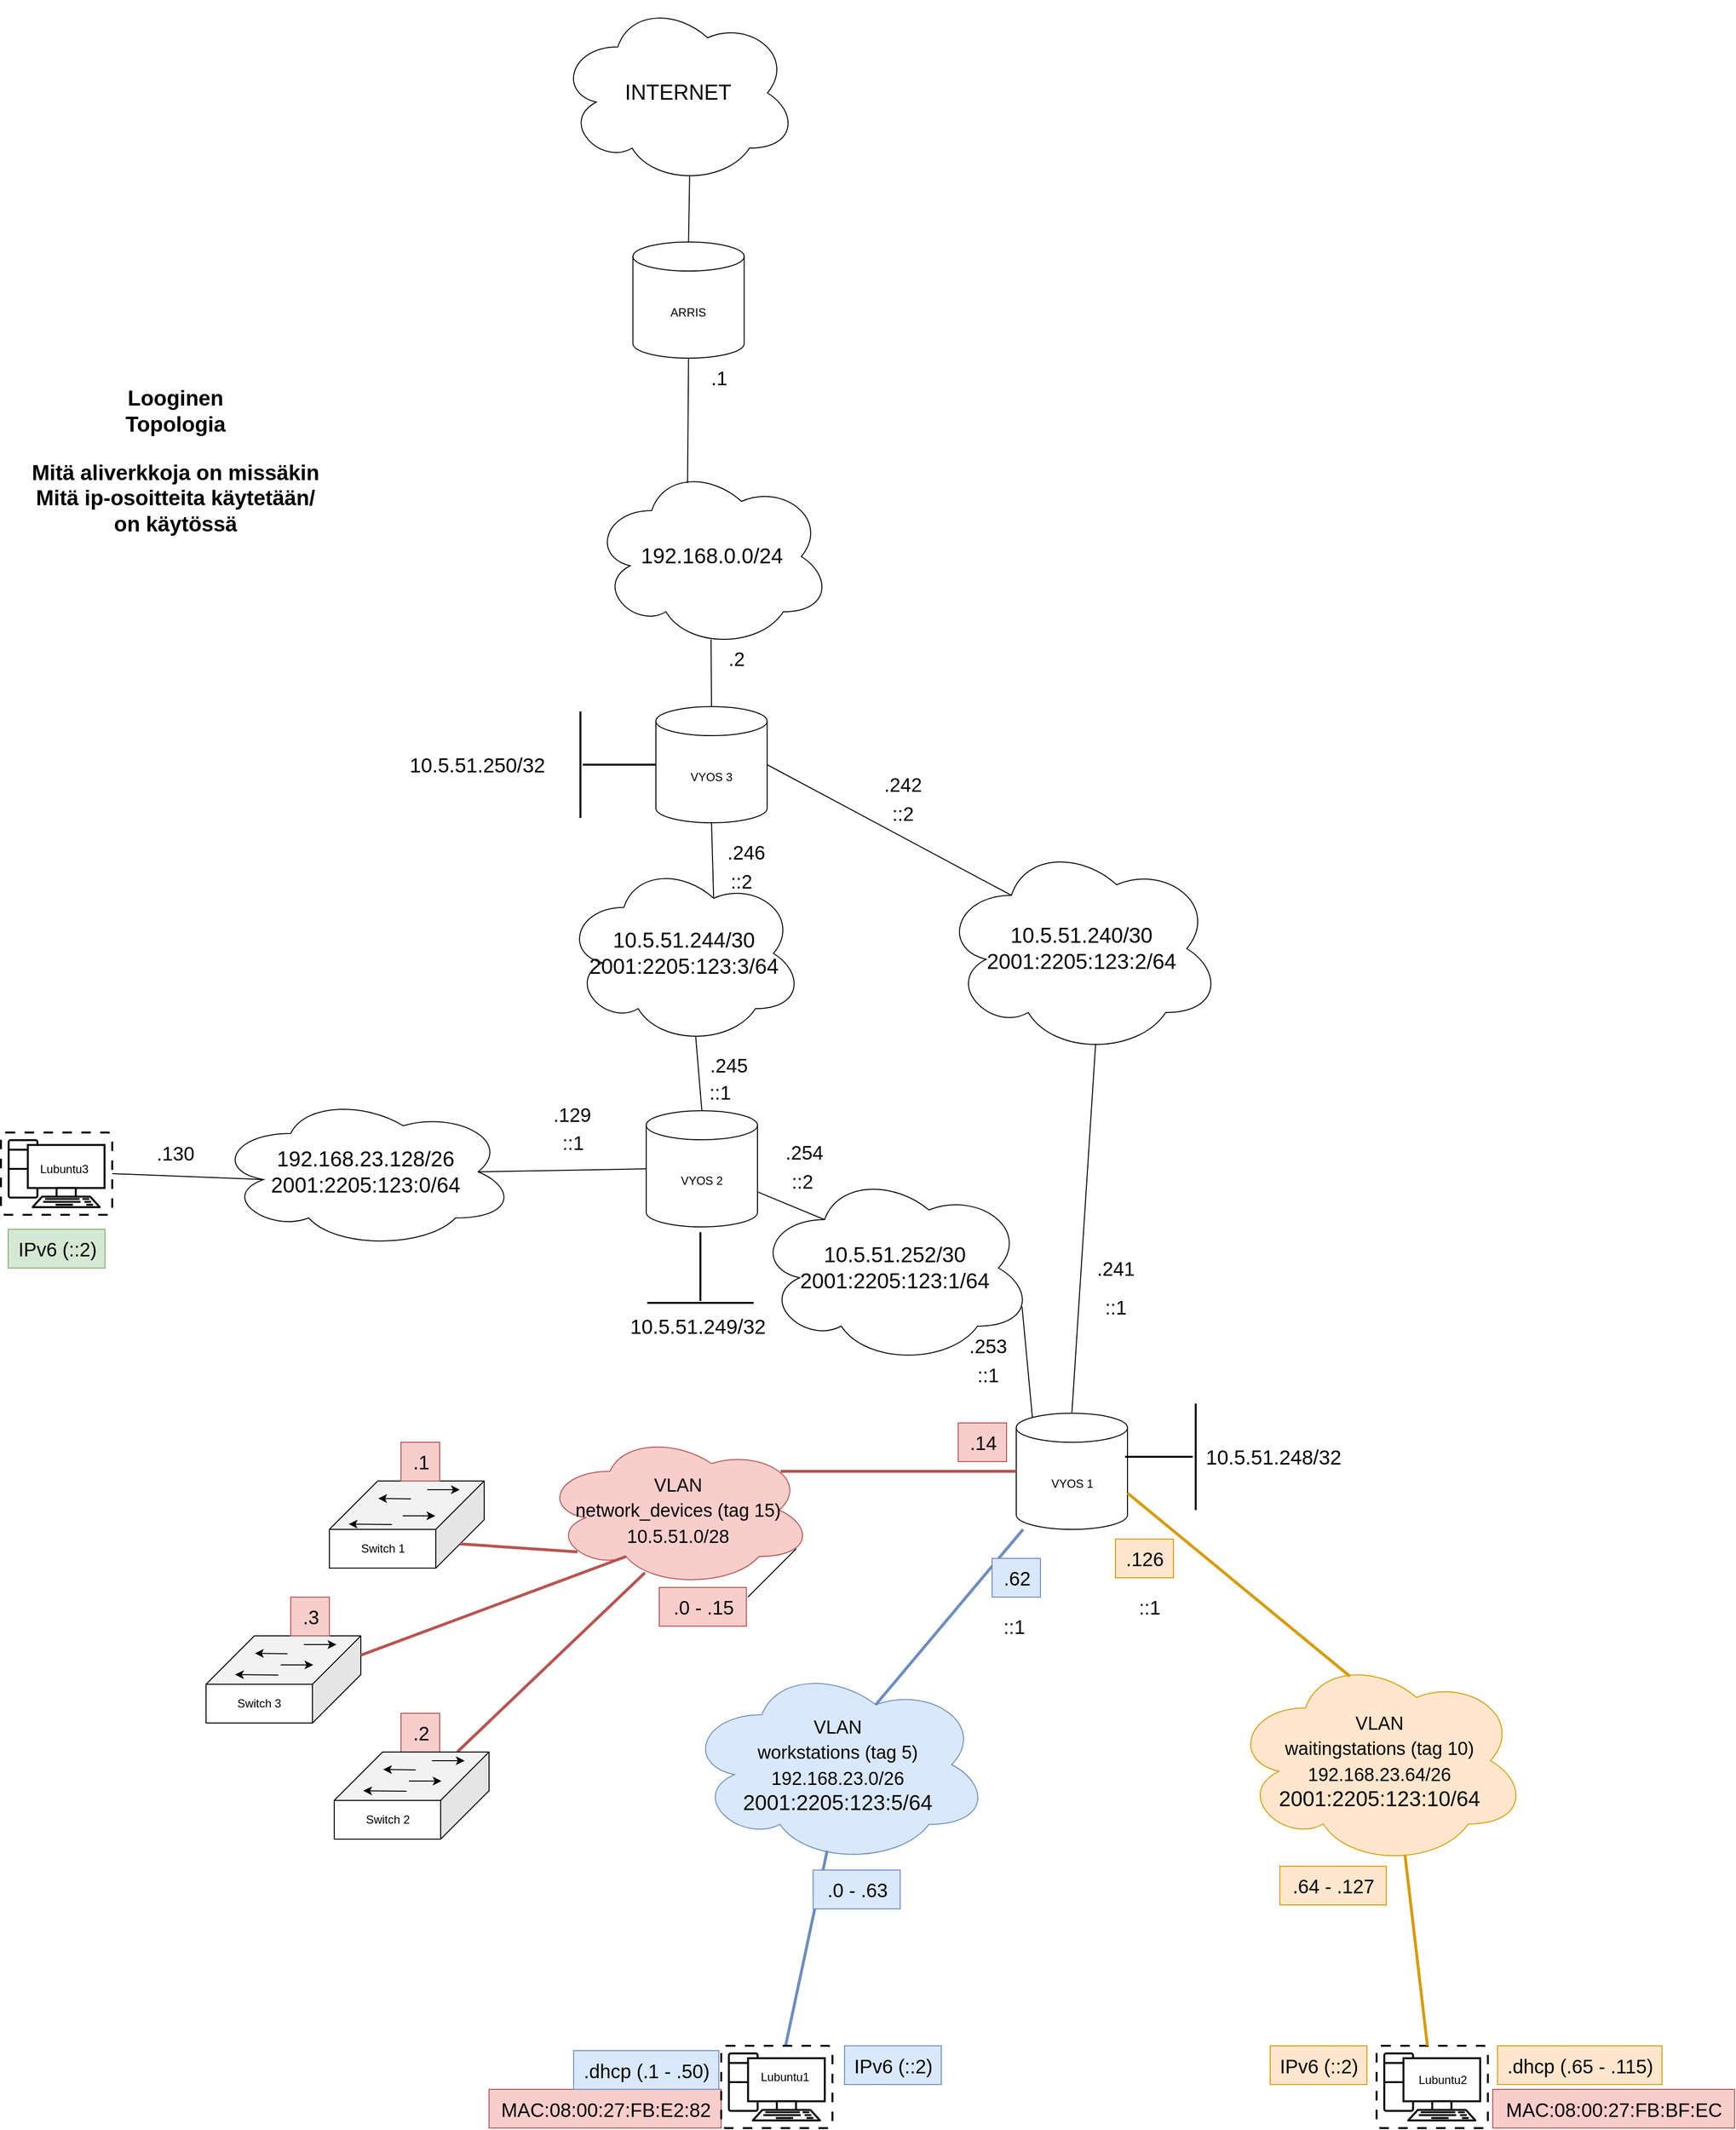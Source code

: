 <mxfile version="20.7.4" type="device"><diagram id="zlE7EfHC3uJZHTirEJk4" name="Sivu-1"><mxGraphModel dx="2514" dy="2153" grid="1" gridSize="10" guides="1" tooltips="1" connect="1" arrows="1" fold="1" page="1" pageScale="1" pageWidth="827" pageHeight="1169" math="0" shadow="0"><root><mxCell id="0"/><mxCell id="1" parent="0"/><mxCell id="ue8Yyde07br9u-I7nfRF-29" value="" style="group;labelBackgroundColor=none;fillColor=none;gradientColor=none;" parent="1" vertex="1" connectable="0"><mxGeometry x="117.5" y="360" width="160" height="90" as="geometry"/></mxCell><mxCell id="ue8Yyde07br9u-I7nfRF-23" value="Switch 1" style="shape=cube;whiteSpace=wrap;html=1;boundedLbl=1;backgroundOutline=1;darkOpacity=0.05;darkOpacity2=0.1;fillStyle=auto;size=50;flipV=0;flipH=1;container=0;labelBackgroundColor=none;" parent="ue8Yyde07br9u-I7nfRF-29" vertex="1"><mxGeometry width="160" height="90" as="geometry"/></mxCell><mxCell id="ue8Yyde07br9u-I7nfRF-24" value="" style="endArrow=classic;html=1;labelBackgroundColor=none;fontColor=default;" parent="ue8Yyde07br9u-I7nfRF-29" edge="1"><mxGeometry width="50" height="50" relative="1" as="geometry"><mxPoint x="64.74" y="44.95" as="sourcePoint"/><mxPoint x="20.003" y="44.5" as="targetPoint"/></mxGeometry></mxCell><mxCell id="ue8Yyde07br9u-I7nfRF-25" value="" style="endArrow=classic;html=1;labelBackgroundColor=none;fontColor=default;" parent="ue8Yyde07br9u-I7nfRF-29" edge="1"><mxGeometry width="50" height="50" relative="1" as="geometry"><mxPoint x="75.789" y="36" as="sourcePoint"/><mxPoint x="109.474" y="36" as="targetPoint"/></mxGeometry></mxCell><mxCell id="ue8Yyde07br9u-I7nfRF-26" value="" style="endArrow=classic;html=1;labelBackgroundColor=none;fontColor=default;" parent="ue8Yyde07br9u-I7nfRF-29" edge="1"><mxGeometry width="50" height="50" relative="1" as="geometry"><mxPoint x="84.211" y="18.45" as="sourcePoint"/><mxPoint x="50.526" y="18" as="targetPoint"/></mxGeometry></mxCell><mxCell id="ue8Yyde07br9u-I7nfRF-27" value="" style="endArrow=classic;html=1;labelBackgroundColor=none;fontColor=default;" parent="ue8Yyde07br9u-I7nfRF-29" edge="1"><mxGeometry width="50" height="50" relative="1" as="geometry"><mxPoint x="101.053" y="9" as="sourcePoint"/><mxPoint x="134.737" y="9" as="targetPoint"/></mxGeometry></mxCell><mxCell id="J6bviwjaCZvH1x0gyfkd-2" value="VYOS 1" style="shape=cylinder3;whiteSpace=wrap;html=1;boundedLbl=1;backgroundOutline=1;size=15;direction=east;flipH=0;flipV=0;" parent="1" vertex="1"><mxGeometry x="827.5" y="290" width="115" height="120" as="geometry"/></mxCell><mxCell id="o-o1M-Cm7YJ3R4nIrSQW-1" value="&lt;font style=&quot;font-size: 22px;&quot;&gt;Looginen&lt;br&gt;Topologia&lt;br&gt;&lt;/font&gt;" style="text;html=1;align=center;verticalAlign=middle;resizable=0;points=[];autosize=1;strokeColor=none;fillColor=none;fontStyle=1" parent="1" vertex="1"><mxGeometry x="-107.5" y="-780" width="130" height="70" as="geometry"/></mxCell><mxCell id="o-o1M-Cm7YJ3R4nIrSQW-2" value="Mitä aliverkkoja on missäkin&lt;br&gt;Mitä ip-osoitteita käytetään/&lt;br&gt;on käytössä" style="text;html=1;align=center;verticalAlign=middle;resizable=0;points=[];autosize=1;strokeColor=none;fillColor=none;fontSize=22;fontStyle=1" parent="1" vertex="1"><mxGeometry x="-202.5" y="-700" width="320" height="90" as="geometry"/></mxCell><mxCell id="o-o1M-Cm7YJ3R4nIrSQW-3" value="&lt;font style=&quot;font-size: 19px;&quot;&gt;VLAN&lt;br&gt;workstations (tag 5)&lt;br&gt;192.168.23.0/26&lt;br&gt;&lt;span style=&quot;font-size: 22px;&quot;&gt;2001:2205:123:5/64&lt;/span&gt;&lt;br&gt;&lt;/font&gt;" style="ellipse;shape=cloud;whiteSpace=wrap;html=1;fontSize=22;fillColor=#dae8fc;strokeColor=#6c8ebf;" parent="1" vertex="1"><mxGeometry x="486" y="550" width="314" height="206" as="geometry"/></mxCell><mxCell id="o-o1M-Cm7YJ3R4nIrSQW-4" value="MAC:08:00:27:FB:E2:82" style="text;html=1;align=center;verticalAlign=middle;resizable=0;points=[];autosize=1;strokeColor=#b85450;fillColor=#f8cecc;fontSize=20;" parent="1" vertex="1"><mxGeometry x="282.5" y="988.5" width="240" height="40" as="geometry"/></mxCell><mxCell id="o-o1M-Cm7YJ3R4nIrSQW-5" value=".dhcp (.1 - .50)" style="text;html=1;align=center;verticalAlign=middle;resizable=0;points=[];autosize=1;strokeColor=#6c8ebf;fillColor=#dae8fc;fontSize=20;" parent="1" vertex="1"><mxGeometry x="370" y="948.5" width="150" height="40" as="geometry"/></mxCell><mxCell id="o-o1M-Cm7YJ3R4nIrSQW-7" value="MAC:08:00:27:FB:BF:EC" style="text;html=1;align=center;verticalAlign=middle;resizable=0;points=[];autosize=1;strokeColor=#b85450;fillColor=#f8cecc;fontSize=20;" parent="1" vertex="1"><mxGeometry x="1320" y="988.5" width="250" height="40" as="geometry"/></mxCell><mxCell id="o-o1M-Cm7YJ3R4nIrSQW-9" value=".1" style="text;html=1;align=center;verticalAlign=middle;resizable=0;points=[];autosize=1;strokeColor=#b85450;fillColor=#f8cecc;fontSize=20;" parent="1" vertex="1"><mxGeometry x="191.5" y="320" width="40" height="40" as="geometry"/></mxCell><mxCell id="o-o1M-Cm7YJ3R4nIrSQW-10" value=".2" style="text;html=1;align=center;verticalAlign=middle;resizable=0;points=[];autosize=1;strokeColor=#b85450;fillColor=#f8cecc;fontSize=20;" parent="1" vertex="1"><mxGeometry x="191.5" y="600" width="40" height="40" as="geometry"/></mxCell><mxCell id="o-o1M-Cm7YJ3R4nIrSQW-11" value="" style="endArrow=none;html=1;labelBackgroundColor=none;fontColor=default;fillColor=#dae8fc;strokeColor=#6c8ebf;strokeWidth=3;entryX=0.465;entryY=0.932;entryDx=0;entryDy=0;entryPerimeter=0;" parent="1" source="ue8Yyde07br9u-I7nfRF-30" target="o-o1M-Cm7YJ3R4nIrSQW-3" edge="1"><mxGeometry x="1" y="309" width="50" height="50" relative="1" as="geometry"><mxPoint x="186.943" y="767.25" as="sourcePoint"/><mxPoint x="185.05" y="634.75" as="targetPoint"/><mxPoint y="-11" as="offset"/></mxGeometry></mxCell><mxCell id="o-o1M-Cm7YJ3R4nIrSQW-12" value="" style="group" parent="1" vertex="1" connectable="0"><mxGeometry x="1200" y="943.5" width="115" height="85" as="geometry"/></mxCell><mxCell id="ue8Yyde07br9u-I7nfRF-43" value="" style="verticalAlign=top;verticalLabelPosition=bottom;labelPosition=center;align=center;html=1;outlineConnect=0;gradientDirection=north;strokeWidth=2;shape=mxgraph.networks.virtual_pc;fillStyle=auto;labelBackgroundColor=none;" parent="o-o1M-Cm7YJ3R4nIrSQW-12" vertex="1"><mxGeometry width="115" height="85" as="geometry"/></mxCell><mxCell id="ue8Yyde07br9u-I7nfRF-49" value="Lubuntu2" style="text;html=1;align=center;verticalAlign=middle;resizable=0;points=[];autosize=1;strokeColor=none;fillColor=none;" parent="o-o1M-Cm7YJ3R4nIrSQW-12" vertex="1"><mxGeometry x="32.5" y="20" width="70" height="30" as="geometry"/></mxCell><mxCell id="o-o1M-Cm7YJ3R4nIrSQW-13" value="" style="group" parent="1" vertex="1" connectable="0"><mxGeometry x="522.5" y="943.5" width="115" height="85" as="geometry"/></mxCell><mxCell id="ue8Yyde07br9u-I7nfRF-30" value="" style="verticalAlign=top;verticalLabelPosition=bottom;labelPosition=center;align=center;html=1;outlineConnect=0;gradientDirection=north;strokeWidth=2;shape=mxgraph.networks.virtual_pc;fillStyle=auto;labelBackgroundColor=none;" parent="o-o1M-Cm7YJ3R4nIrSQW-13" vertex="1"><mxGeometry width="115" height="85" as="geometry"/></mxCell><mxCell id="ue8Yyde07br9u-I7nfRF-48" value="Lubuntu1" style="text;html=1;align=center;verticalAlign=middle;resizable=0;points=[];autosize=1;strokeColor=none;fillColor=none;" parent="o-o1M-Cm7YJ3R4nIrSQW-13" vertex="1"><mxGeometry x="30" y="17.5" width="70" height="30" as="geometry"/></mxCell><mxCell id="o-o1M-Cm7YJ3R4nIrSQW-14" value="" style="endArrow=none;html=1;labelBackgroundColor=none;fontColor=default;fillColor=#ffe6cc;strokeColor=#d79b00;strokeWidth=3;entryX=0.586;entryY=0.946;entryDx=0;entryDy=0;entryPerimeter=0;" parent="1" source="ue8Yyde07br9u-I7nfRF-43" target="o-o1M-Cm7YJ3R4nIrSQW-18" edge="1"><mxGeometry x="1" y="309" width="50" height="50" relative="1" as="geometry"><mxPoint x="676.5" y="956.434" as="sourcePoint"/><mxPoint x="812.673" y="863.919" as="targetPoint"/><mxPoint y="-11" as="offset"/></mxGeometry></mxCell><mxCell id="o-o1M-Cm7YJ3R4nIrSQW-15" value="" style="endArrow=none;html=1;labelBackgroundColor=none;fontColor=default;fillColor=#f8cecc;strokeColor=#b85450;strokeWidth=3;exitX=0;exitY=0;exitDx=25;exitDy=65;exitPerimeter=0;entryX=0.13;entryY=0.77;entryDx=0;entryDy=0;entryPerimeter=0;" parent="1" source="ue8Yyde07br9u-I7nfRF-23" target="o-o1M-Cm7YJ3R4nIrSQW-17" edge="1"><mxGeometry x="1" y="309" width="50" height="50" relative="1" as="geometry"><mxPoint x="626.5" y="936.754" as="sourcePoint"/><mxPoint x="787.783" y="837.892" as="targetPoint"/><mxPoint y="-11" as="offset"/></mxGeometry></mxCell><mxCell id="o-o1M-Cm7YJ3R4nIrSQW-16" value="" style="endArrow=none;html=1;labelBackgroundColor=none;fontColor=default;fillColor=#f8cecc;strokeColor=#b85450;strokeWidth=3;exitX=0.379;exitY=0.905;exitDx=0;exitDy=0;exitPerimeter=0;" parent="1" source="o-o1M-Cm7YJ3R4nIrSQW-17" target="ue8Yyde07br9u-I7nfRF-33" edge="1"><mxGeometry x="1" y="309" width="50" height="50" relative="1" as="geometry"><mxPoint x="957.72" y="768.864" as="sourcePoint"/><mxPoint x="1119.003" y="670.002" as="targetPoint"/><mxPoint y="-11" as="offset"/></mxGeometry></mxCell><mxCell id="o-o1M-Cm7YJ3R4nIrSQW-17" value="&lt;font style=&quot;&quot;&gt;&lt;span style=&quot;font-size: 19px;&quot;&gt;VLAN&lt;/span&gt;&lt;br&gt;&lt;span style=&quot;font-size: 19px;&quot;&gt;network_devices (tag 15)&lt;/span&gt;&lt;br&gt;&lt;/font&gt;&lt;font style=&quot;font-size: 19px;&quot;&gt;10.5.51.0/28&lt;br&gt;&lt;/font&gt;" style="ellipse;shape=cloud;whiteSpace=wrap;html=1;fontSize=22;fillColor=#f8cecc;strokeColor=#b85450;" parent="1" vertex="1"><mxGeometry x="337.5" y="310" width="280" height="160" as="geometry"/></mxCell><mxCell id="o-o1M-Cm7YJ3R4nIrSQW-18" value="&lt;font style=&quot;font-size: 19px;&quot;&gt;VLAN&lt;br&gt;waitingstations (tag 10)&lt;br&gt;192.168.23.64/26&lt;br&gt;&lt;span style=&quot;font-size: 22px;&quot;&gt;2001:2205:123:10/64&lt;/span&gt;&lt;br&gt;&lt;/font&gt;" style="ellipse;shape=cloud;whiteSpace=wrap;html=1;fontSize=22;fillColor=#ffe6cc;strokeColor=#d79b00;" parent="1" vertex="1"><mxGeometry x="1050" y="540" width="306" height="218" as="geometry"/></mxCell><mxCell id="o-o1M-Cm7YJ3R4nIrSQW-19" value="" style="endArrow=none;html=1;labelBackgroundColor=none;fontColor=default;fillColor=#f8cecc;strokeColor=#b85450;strokeWidth=3;entryX=0.88;entryY=0.25;entryDx=0;entryDy=0;entryPerimeter=0;" parent="1" source="J6bviwjaCZvH1x0gyfkd-2" target="o-o1M-Cm7YJ3R4nIrSQW-17" edge="1"><mxGeometry x="1" y="309" width="50" height="50" relative="1" as="geometry"><mxPoint x="803.62" y="376.2" as="sourcePoint"/><mxPoint x="597.5" y="469.996" as="targetPoint"/><mxPoint y="-11" as="offset"/></mxGeometry></mxCell><mxCell id="o-o1M-Cm7YJ3R4nIrSQW-20" value="" style="endArrow=none;html=1;labelBackgroundColor=none;fontColor=default;fillColor=#dae8fc;strokeColor=#6c8ebf;strokeWidth=3;exitX=0.625;exitY=0.2;exitDx=0;exitDy=0;exitPerimeter=0;" parent="1" source="o-o1M-Cm7YJ3R4nIrSQW-3" target="J6bviwjaCZvH1x0gyfkd-2" edge="1"><mxGeometry x="1" y="309" width="50" height="50" relative="1" as="geometry"><mxPoint x="669.421" y="660.78" as="sourcePoint"/><mxPoint x="667.5" y="509.216" as="targetPoint"/><mxPoint y="-11" as="offset"/></mxGeometry></mxCell><mxCell id="o-o1M-Cm7YJ3R4nIrSQW-21" value=".0 - .63" style="text;html=1;align=center;verticalAlign=middle;resizable=0;points=[];autosize=1;strokeColor=#6c8ebf;fillColor=#dae8fc;fontSize=20;" parent="1" vertex="1"><mxGeometry x="617.5" y="762" width="90" height="40" as="geometry"/></mxCell><mxCell id="o-o1M-Cm7YJ3R4nIrSQW-22" value=".64 - .127" style="text;html=1;align=center;verticalAlign=middle;resizable=0;points=[];autosize=1;strokeColor=#d79b00;fillColor=#ffe6cc;fontSize=20;" parent="1" vertex="1"><mxGeometry x="1100" y="758" width="110" height="40" as="geometry"/></mxCell><mxCell id="o-o1M-Cm7YJ3R4nIrSQW-23" value=".0 - .15" style="text;html=1;align=center;verticalAlign=middle;resizable=0;points=[];autosize=1;strokeColor=#b85450;fillColor=#f8cecc;fontSize=20;" parent="1" vertex="1"><mxGeometry x="458.5" y="470" width="90" height="40" as="geometry"/></mxCell><mxCell id="o-o1M-Cm7YJ3R4nIrSQW-25" value="" style="endArrow=none;html=1;labelBackgroundColor=none;fontColor=default;fillColor=#ffe6cc;strokeColor=#d79b00;strokeWidth=3;exitX=0.4;exitY=0.1;exitDx=0;exitDy=0;exitPerimeter=0;entryX=1;entryY=0;entryDx=0;entryDy=82.5;entryPerimeter=0;" parent="1" source="o-o1M-Cm7YJ3R4nIrSQW-18" target="J6bviwjaCZvH1x0gyfkd-2" edge="1"><mxGeometry x="1" y="309" width="50" height="50" relative="1" as="geometry"><mxPoint x="1142.004" y="659.75" as="sourcePoint"/><mxPoint x="1142.016" y="510.258" as="targetPoint"/><mxPoint y="-11" as="offset"/></mxGeometry></mxCell><mxCell id="o-o1M-Cm7YJ3R4nIrSQW-26" value=".62" style="text;html=1;align=center;verticalAlign=middle;resizable=0;points=[];autosize=1;strokeColor=#6c8ebf;fillColor=#dae8fc;fontSize=20;" parent="1" vertex="1"><mxGeometry x="802.5" y="440" width="50" height="40" as="geometry"/></mxCell><mxCell id="o-o1M-Cm7YJ3R4nIrSQW-27" value=".126" style="text;html=1;align=center;verticalAlign=middle;resizable=0;points=[];autosize=1;strokeColor=#d79b00;fillColor=#ffe6cc;fontSize=20;" parent="1" vertex="1"><mxGeometry x="930" y="420" width="60" height="40" as="geometry"/></mxCell><mxCell id="o-o1M-Cm7YJ3R4nIrSQW-28" value=".14" style="text;html=1;align=center;verticalAlign=middle;resizable=0;points=[];autosize=1;strokeColor=#b85450;fillColor=#f8cecc;fontSize=20;" parent="1" vertex="1"><mxGeometry x="767.5" y="300" width="50" height="40" as="geometry"/></mxCell><mxCell id="o-o1M-Cm7YJ3R4nIrSQW-6" value=".dhcp (.65 - .115)" style="text;html=1;align=center;verticalAlign=middle;resizable=0;points=[];autosize=1;strokeColor=#d79b00;fillColor=#ffe6cc;fontSize=20;" parent="1" vertex="1"><mxGeometry x="1325" y="943.5" width="170" height="40" as="geometry"/></mxCell><mxCell id="zrFo5Rw4DbwGrK5qACWl-2" value="VYOS 2" style="shape=cylinder3;whiteSpace=wrap;html=1;boundedLbl=1;backgroundOutline=1;size=15;direction=east;flipH=0;flipV=0;" parent="1" vertex="1"><mxGeometry x="445" y="-22.5" width="115" height="120" as="geometry"/></mxCell><mxCell id="zrFo5Rw4DbwGrK5qACWl-3" value="10.5.51.252/30&lt;br&gt;2001:2205:123:1/64" style="ellipse;shape=cloud;whiteSpace=wrap;html=1;fontSize=22;" parent="1" vertex="1"><mxGeometry x="557.5" y="40" width="287.5" height="200" as="geometry"/></mxCell><mxCell id="zrFo5Rw4DbwGrK5qACWl-4" value="" style="endArrow=none;html=1;rounded=0;entryX=0.25;entryY=0.25;entryDx=0;entryDy=0;entryPerimeter=0;" parent="1" source="zrFo5Rw4DbwGrK5qACWl-2" target="zrFo5Rw4DbwGrK5qACWl-3" edge="1"><mxGeometry width="50" height="50" relative="1" as="geometry"><mxPoint x="472.5" y="190" as="sourcePoint"/><mxPoint x="442.5" y="100" as="targetPoint"/></mxGeometry></mxCell><mxCell id="zrFo5Rw4DbwGrK5qACWl-8" value="" style="group" parent="1" vertex="1" connectable="0"><mxGeometry x="-222" width="115" height="85" as="geometry"/></mxCell><mxCell id="zrFo5Rw4DbwGrK5qACWl-6" value="" style="verticalAlign=top;verticalLabelPosition=bottom;labelPosition=center;align=center;html=1;outlineConnect=0;gradientDirection=north;strokeWidth=2;shape=mxgraph.networks.virtual_pc;fillStyle=auto;labelBackgroundColor=none;" parent="zrFo5Rw4DbwGrK5qACWl-8" vertex="1"><mxGeometry width="115" height="85" as="geometry"/></mxCell><mxCell id="zrFo5Rw4DbwGrK5qACWl-7" value="Lubuntu3" style="text;html=1;align=center;verticalAlign=middle;resizable=0;points=[];autosize=1;strokeColor=none;fillColor=none;" parent="zrFo5Rw4DbwGrK5qACWl-8" vertex="1"><mxGeometry x="30" y="22.5" width="70" height="30" as="geometry"/></mxCell><mxCell id="zrFo5Rw4DbwGrK5qACWl-9" value="" style="endArrow=none;html=1;rounded=0;entryX=1;entryY=0.5;entryDx=0;entryDy=0;entryPerimeter=0;exitX=0.16;exitY=0.55;exitDx=0;exitDy=0;exitPerimeter=0;" parent="1" source="zrFo5Rw4DbwGrK5qACWl-10" target="zrFo5Rw4DbwGrK5qACWl-6" edge="1"><mxGeometry width="50" height="50" relative="1" as="geometry"><mxPoint x="-0.4" y="43.875" as="sourcePoint"/><mxPoint x="50.5" y="110.78" as="targetPoint"/></mxGeometry></mxCell><mxCell id="zrFo5Rw4DbwGrK5qACWl-10" value="192.168.23.128/26&lt;br&gt;2001:2205:123:0/64" style="ellipse;shape=cloud;whiteSpace=wrap;html=1;fontSize=22;" parent="1" vertex="1"><mxGeometry y="-38.75" width="310" height="158.75" as="geometry"/></mxCell><mxCell id="zrFo5Rw4DbwGrK5qACWl-13" value="" style="endArrow=none;html=1;rounded=0;entryX=0.875;entryY=0.5;entryDx=0;entryDy=0;entryPerimeter=0;exitX=0;exitY=0.5;exitDx=0;exitDy=0;exitPerimeter=0;" parent="1" source="zrFo5Rw4DbwGrK5qACWl-2" target="zrFo5Rw4DbwGrK5qACWl-10" edge="1"><mxGeometry width="50" height="50" relative="1" as="geometry"><mxPoint x="334.2" y="71.5" as="sourcePoint"/><mxPoint x="270" y="70" as="targetPoint"/></mxGeometry></mxCell><mxCell id="zrFo5Rw4DbwGrK5qACWl-14" value="" style="endArrow=none;html=1;rounded=0;entryX=0.145;entryY=0;entryDx=0;entryDy=4.35;entryPerimeter=0;exitX=0.96;exitY=0.7;exitDx=0;exitDy=0;exitPerimeter=0;" parent="1" source="zrFo5Rw4DbwGrK5qACWl-3" target="J6bviwjaCZvH1x0gyfkd-2" edge="1"><mxGeometry width="50" height="50" relative="1" as="geometry"><mxPoint x="637.5" y="160.003" as="sourcePoint"/><mxPoint x="699" y="202.64" as="targetPoint"/></mxGeometry></mxCell><mxCell id="zrFo5Rw4DbwGrK5qACWl-15" value=".129" style="text;html=1;align=center;verticalAlign=middle;resizable=0;points=[];autosize=1;fontSize=20;" parent="1" vertex="1"><mxGeometry x="337.5" y="-38.75" width="60" height="40" as="geometry"/></mxCell><mxCell id="zrFo5Rw4DbwGrK5qACWl-16" value=".130" style="text;html=1;align=center;verticalAlign=middle;resizable=0;points=[];autosize=1;fontSize=20;" parent="1" vertex="1"><mxGeometry x="-72.5" y="1.25" width="60" height="40" as="geometry"/></mxCell><mxCell id="zrFo5Rw4DbwGrK5qACWl-17" value=".253" style="text;html=1;align=center;verticalAlign=middle;resizable=0;points=[];autosize=1;fontSize=20;" parent="1" vertex="1"><mxGeometry x="767.5" y="200" width="60" height="40" as="geometry"/></mxCell><mxCell id="zrFo5Rw4DbwGrK5qACWl-18" value=".254" style="text;html=1;align=center;verticalAlign=middle;resizable=0;points=[];autosize=1;fontSize=20;" parent="1" vertex="1"><mxGeometry x="577.5" width="60" height="40" as="geometry"/></mxCell><mxCell id="86-OJVJeZ2sx_d5BaEcL-12" value="" style="group" parent="1" vertex="1" connectable="0"><mxGeometry x="122.5" y="640" width="160" height="90" as="geometry"/></mxCell><mxCell id="ue8Yyde07br9u-I7nfRF-33" value="Switch 2" style="shape=cube;whiteSpace=wrap;html=1;boundedLbl=1;backgroundOutline=1;darkOpacity=0.05;darkOpacity2=0.1;fillStyle=auto;size=50;flipV=0;flipH=1;container=0;labelBackgroundColor=none;" parent="86-OJVJeZ2sx_d5BaEcL-12" vertex="1"><mxGeometry width="160" height="90" as="geometry"/></mxCell><mxCell id="o-o1M-Cm7YJ3R4nIrSQW-29" value="" style="group" parent="86-OJVJeZ2sx_d5BaEcL-12" vertex="1" connectable="0"><mxGeometry x="30.003" y="9" width="104.734" height="31.45" as="geometry"/></mxCell><mxCell id="ue8Yyde07br9u-I7nfRF-34" value="" style="endArrow=classic;html=1;labelBackgroundColor=none;fontColor=default;" parent="o-o1M-Cm7YJ3R4nIrSQW-29" edge="1"><mxGeometry width="50" height="50" relative="1" as="geometry"><mxPoint x="44.737" y="31.45" as="sourcePoint"/><mxPoint y="31" as="targetPoint"/></mxGeometry></mxCell><mxCell id="ue8Yyde07br9u-I7nfRF-35" value="" style="endArrow=classic;html=1;labelBackgroundColor=none;fontColor=default;" parent="o-o1M-Cm7YJ3R4nIrSQW-29" edge="1"><mxGeometry width="50" height="50" relative="1" as="geometry"><mxPoint x="47.156" y="21" as="sourcePoint"/><mxPoint x="80.841" y="21" as="targetPoint"/></mxGeometry></mxCell><mxCell id="ue8Yyde07br9u-I7nfRF-36" value="" style="endArrow=classic;html=1;labelBackgroundColor=none;fontColor=default;" parent="o-o1M-Cm7YJ3R4nIrSQW-29" edge="1"><mxGeometry width="50" height="50" relative="1" as="geometry"><mxPoint x="54.207" y="9.45" as="sourcePoint"/><mxPoint x="20.523" y="9" as="targetPoint"/></mxGeometry></mxCell><mxCell id="ue8Yyde07br9u-I7nfRF-37" value="" style="endArrow=classic;html=1;labelBackgroundColor=none;fontColor=default;" parent="o-o1M-Cm7YJ3R4nIrSQW-29" edge="1"><mxGeometry width="50" height="50" relative="1" as="geometry"><mxPoint x="71.049" as="sourcePoint"/><mxPoint x="104.734" as="targetPoint"/></mxGeometry></mxCell><mxCell id="86-OJVJeZ2sx_d5BaEcL-13" value="" style="group" parent="1" vertex="1" connectable="0"><mxGeometry x="-10" y="520" width="160" height="90" as="geometry"/></mxCell><mxCell id="86-OJVJeZ2sx_d5BaEcL-14" value="Switch 3" style="shape=cube;whiteSpace=wrap;html=1;boundedLbl=1;backgroundOutline=1;darkOpacity=0.05;darkOpacity2=0.1;fillStyle=auto;size=50;flipV=0;flipH=1;container=0;labelBackgroundColor=none;" parent="86-OJVJeZ2sx_d5BaEcL-13" vertex="1"><mxGeometry width="160" height="90" as="geometry"/></mxCell><mxCell id="86-OJVJeZ2sx_d5BaEcL-15" value="" style="group" parent="86-OJVJeZ2sx_d5BaEcL-13" vertex="1" connectable="0"><mxGeometry x="30.003" y="9" width="104.734" height="31.45" as="geometry"/></mxCell><mxCell id="86-OJVJeZ2sx_d5BaEcL-16" value="" style="endArrow=classic;html=1;labelBackgroundColor=none;fontColor=default;" parent="86-OJVJeZ2sx_d5BaEcL-15" edge="1"><mxGeometry width="50" height="50" relative="1" as="geometry"><mxPoint x="44.737" y="31.45" as="sourcePoint"/><mxPoint y="31" as="targetPoint"/></mxGeometry></mxCell><mxCell id="86-OJVJeZ2sx_d5BaEcL-17" value="" style="endArrow=classic;html=1;labelBackgroundColor=none;fontColor=default;" parent="86-OJVJeZ2sx_d5BaEcL-15" edge="1"><mxGeometry width="50" height="50" relative="1" as="geometry"><mxPoint x="47.156" y="21" as="sourcePoint"/><mxPoint x="80.841" y="21" as="targetPoint"/></mxGeometry></mxCell><mxCell id="86-OJVJeZ2sx_d5BaEcL-18" value="" style="endArrow=classic;html=1;labelBackgroundColor=none;fontColor=default;" parent="86-OJVJeZ2sx_d5BaEcL-15" edge="1"><mxGeometry width="50" height="50" relative="1" as="geometry"><mxPoint x="54.207" y="9.45" as="sourcePoint"/><mxPoint x="20.523" y="9" as="targetPoint"/></mxGeometry></mxCell><mxCell id="86-OJVJeZ2sx_d5BaEcL-19" value="" style="endArrow=classic;html=1;labelBackgroundColor=none;fontColor=default;" parent="86-OJVJeZ2sx_d5BaEcL-15" edge="1"><mxGeometry width="50" height="50" relative="1" as="geometry"><mxPoint x="71.049" as="sourcePoint"/><mxPoint x="104.734" as="targetPoint"/></mxGeometry></mxCell><mxCell id="86-OJVJeZ2sx_d5BaEcL-20" value="" style="endArrow=none;html=1;rounded=0;" parent="1" edge="1"><mxGeometry width="50" height="50" relative="1" as="geometry"><mxPoint x="550" y="480" as="sourcePoint"/><mxPoint x="600" y="430" as="targetPoint"/></mxGeometry></mxCell><mxCell id="86-OJVJeZ2sx_d5BaEcL-21" value="" style="endArrow=none;html=1;labelBackgroundColor=none;fontColor=default;fillColor=#f8cecc;strokeColor=#b85450;strokeWidth=3;exitX=0.31;exitY=0.8;exitDx=0;exitDy=0;exitPerimeter=0;entryX=0;entryY=0;entryDx=0;entryDy=20;entryPerimeter=0;" parent="1" source="o-o1M-Cm7YJ3R4nIrSQW-17" target="86-OJVJeZ2sx_d5BaEcL-14" edge="1"><mxGeometry x="1" y="309" width="50" height="50" relative="1" as="geometry"><mxPoint x="453.62" y="464.8" as="sourcePoint"/><mxPoint x="259.635" y="650" as="targetPoint"/><mxPoint y="-11" as="offset"/></mxGeometry></mxCell><mxCell id="86-OJVJeZ2sx_d5BaEcL-22" value=".3" style="text;html=1;align=center;verticalAlign=middle;resizable=0;points=[];autosize=1;strokeColor=#b85450;fillColor=#f8cecc;fontSize=20;" parent="1" vertex="1"><mxGeometry x="77.5" y="480" width="40" height="40" as="geometry"/></mxCell><mxCell id="jZVTJ3Iqd9c4XyjwNpun-1" value="10.5.51.240/30&lt;br&gt;2001:2205:123:2/64" style="ellipse;shape=cloud;whiteSpace=wrap;html=1;fontSize=22;" parent="1" vertex="1"><mxGeometry x="750" y="-300" width="290" height="220" as="geometry"/></mxCell><mxCell id="jZVTJ3Iqd9c4XyjwNpun-3" value="" style="endArrow=none;html=1;rounded=0;entryX=0.5;entryY=0;entryDx=0;entryDy=0;entryPerimeter=0;exitX=0.55;exitY=0.95;exitDx=0;exitDy=0;exitPerimeter=0;" parent="1" source="jZVTJ3Iqd9c4XyjwNpun-1" target="J6bviwjaCZvH1x0gyfkd-2" edge="1"><mxGeometry width="50" height="50" relative="1" as="geometry"><mxPoint x="870.62" y="-33.003" as="sourcePoint"/><mxPoint x="942.495" y="0.33" as="targetPoint"/></mxGeometry></mxCell><mxCell id="jZVTJ3Iqd9c4XyjwNpun-4" value="10.5.51.244/30&lt;br&gt;2001:2205:123:3/64" style="ellipse;shape=cloud;whiteSpace=wrap;html=1;fontSize=22;" parent="1" vertex="1"><mxGeometry x="360" y="-280" width="247.5" height="190" as="geometry"/></mxCell><mxCell id="jZVTJ3Iqd9c4XyjwNpun-7" value="VYOS 3" style="shape=cylinder3;whiteSpace=wrap;html=1;boundedLbl=1;backgroundOutline=1;size=15;direction=east;flipH=0;flipV=0;" parent="1" vertex="1"><mxGeometry x="455" y="-440" width="115" height="120" as="geometry"/></mxCell><mxCell id="jZVTJ3Iqd9c4XyjwNpun-10" value="" style="endArrow=none;html=1;rounded=0;entryX=0.625;entryY=0.2;entryDx=0;entryDy=0;entryPerimeter=0;exitX=0.5;exitY=1;exitDx=0;exitDy=0;exitPerimeter=0;" parent="1" source="jZVTJ3Iqd9c4XyjwNpun-7" target="jZVTJ3Iqd9c4XyjwNpun-4" edge="1"><mxGeometry width="50" height="50" relative="1" as="geometry"><mxPoint x="715.625" y="-384.75" as="sourcePoint"/><mxPoint x="714.5" y="-5.25" as="targetPoint"/></mxGeometry></mxCell><mxCell id="jZVTJ3Iqd9c4XyjwNpun-11" value="" style="endArrow=none;html=1;rounded=0;entryX=0.55;entryY=0.95;entryDx=0;entryDy=0;entryPerimeter=0;exitX=0.5;exitY=0;exitDx=0;exitDy=0;exitPerimeter=0;" parent="1" source="zrFo5Rw4DbwGrK5qACWl-2" target="jZVTJ3Iqd9c4XyjwNpun-4" edge="1"><mxGeometry width="50" height="50" relative="1" as="geometry"><mxPoint x="906.125" y="-69.5" as="sourcePoint"/><mxPoint x="905.0" y="310" as="targetPoint"/></mxGeometry></mxCell><mxCell id="jZVTJ3Iqd9c4XyjwNpun-12" value="" style="endArrow=none;html=1;rounded=0;entryX=0.25;entryY=0.25;entryDx=0;entryDy=0;entryPerimeter=0;exitX=1;exitY=0.5;exitDx=0;exitDy=0;exitPerimeter=0;" parent="1" source="jZVTJ3Iqd9c4XyjwNpun-7" target="jZVTJ3Iqd9c4XyjwNpun-1" edge="1"><mxGeometry x="-1" y="159" width="50" height="50" relative="1" as="geometry"><mxPoint x="670" y="-380" as="sourcePoint"/><mxPoint x="672.188" y="-302" as="targetPoint"/><mxPoint x="-1" y="-16" as="offset"/></mxGeometry></mxCell><mxCell id="jZVTJ3Iqd9c4XyjwNpun-16" value="" style="group" parent="1" vertex="1" connectable="0"><mxGeometry x="377" y="-435" width="2.517" height="110" as="geometry"/></mxCell><mxCell id="jZVTJ3Iqd9c4XyjwNpun-13" value="" style="endArrow=none;html=1;rounded=0;strokeWidth=2;" parent="jZVTJ3Iqd9c4XyjwNpun-16" edge="1"><mxGeometry x="-1" y="-246" width="50" height="50" relative="1" as="geometry"><mxPoint as="sourcePoint"/><mxPoint y="110" as="targetPoint"/><mxPoint x="3" y="-47" as="offset"/></mxGeometry></mxCell><mxCell id="jZVTJ3Iqd9c4XyjwNpun-14" value="" style="endArrow=none;html=1;rounded=0;strokeWidth=2;entryX=0;entryY=0.5;entryDx=0;entryDy=0;entryPerimeter=0;" parent="jZVTJ3Iqd9c4XyjwNpun-16" target="jZVTJ3Iqd9c4XyjwNpun-7" edge="1"><mxGeometry x="-1" y="-246" width="50" height="50" relative="1" as="geometry"><mxPoint x="2.517" y="55" as="sourcePoint"/><mxPoint x="73" y="55" as="targetPoint"/><mxPoint x="3" y="-47" as="offset"/></mxGeometry></mxCell><mxCell id="jZVTJ3Iqd9c4XyjwNpun-17" value="" style="group;rotation=-90;" parent="1" vertex="1" connectable="0"><mxGeometry x="500" y="120" width="2.517" height="110" as="geometry"/></mxCell><mxCell id="jZVTJ3Iqd9c4XyjwNpun-18" value="" style="endArrow=none;html=1;rounded=0;strokeWidth=2;" parent="jZVTJ3Iqd9c4XyjwNpun-17" edge="1"><mxGeometry x="-1" y="-246" width="50" height="50" relative="1" as="geometry"><mxPoint x="-54" y="56" as="sourcePoint"/><mxPoint x="56" y="56" as="targetPoint"/><mxPoint x="3" y="-47" as="offset"/></mxGeometry></mxCell><mxCell id="jZVTJ3Iqd9c4XyjwNpun-19" value="" style="endArrow=none;html=1;rounded=0;strokeWidth=2;entryX=0;entryY=0.5;entryDx=0;entryDy=0;entryPerimeter=0;" parent="jZVTJ3Iqd9c4XyjwNpun-17" edge="1"><mxGeometry x="-1" y="-246" width="50" height="50" relative="1" as="geometry"><mxPoint x="1" y="54" as="sourcePoint"/><mxPoint x="1" y="-17" as="targetPoint"/><mxPoint x="3" y="-47" as="offset"/></mxGeometry></mxCell><mxCell id="jZVTJ3Iqd9c4XyjwNpun-23" value="" style="group;rotation=-180;" parent="1" vertex="1" connectable="0"><mxGeometry x="1010" y="280" width="2.517" height="110" as="geometry"/></mxCell><mxCell id="jZVTJ3Iqd9c4XyjwNpun-24" value="" style="endArrow=none;html=1;rounded=0;strokeWidth=2;" parent="jZVTJ3Iqd9c4XyjwNpun-23" edge="1"><mxGeometry x="-1" y="-246" width="50" height="50" relative="1" as="geometry"><mxPoint x="3" y="110" as="sourcePoint"/><mxPoint x="3" as="targetPoint"/><mxPoint x="3" y="-47" as="offset"/></mxGeometry></mxCell><mxCell id="jZVTJ3Iqd9c4XyjwNpun-25" value="" style="endArrow=none;html=1;rounded=0;strokeWidth=2;entryX=0;entryY=0.5;entryDx=0;entryDy=0;entryPerimeter=0;" parent="jZVTJ3Iqd9c4XyjwNpun-23" edge="1"><mxGeometry x="-1" y="-246" width="50" height="50" relative="1" as="geometry"><mxPoint y="55" as="sourcePoint"/><mxPoint x="-70" y="55" as="targetPoint"/><mxPoint x="3" y="-47" as="offset"/></mxGeometry></mxCell><mxCell id="jZVTJ3Iqd9c4XyjwNpun-26" value=".241" style="text;html=1;align=center;verticalAlign=middle;resizable=0;points=[];autosize=1;fontSize=20;" parent="1" vertex="1"><mxGeometry x="900" y="120" width="60" height="40" as="geometry"/></mxCell><mxCell id="jZVTJ3Iqd9c4XyjwNpun-27" value=".242" style="text;html=1;align=center;verticalAlign=middle;resizable=0;points=[];autosize=1;fontSize=20;" parent="1" vertex="1"><mxGeometry x="680" y="-380" width="60" height="40" as="geometry"/></mxCell><mxCell id="jZVTJ3Iqd9c4XyjwNpun-28" value=".245" style="text;html=1;align=center;verticalAlign=middle;resizable=0;points=[];autosize=1;fontSize=20;" parent="1" vertex="1"><mxGeometry x="500" y="-90" width="60" height="40" as="geometry"/></mxCell><mxCell id="jZVTJ3Iqd9c4XyjwNpun-29" value=".246" style="text;html=1;align=center;verticalAlign=middle;resizable=0;points=[];autosize=1;fontSize=20;" parent="1" vertex="1"><mxGeometry x="517.5" y="-310" width="60" height="40" as="geometry"/></mxCell><mxCell id="jZVTJ3Iqd9c4XyjwNpun-30" value="10.5.51.250/32" style="text;html=1;align=center;verticalAlign=middle;resizable=0;points=[];autosize=1;strokeColor=none;fillColor=none;fontSize=21;" parent="1" vertex="1"><mxGeometry x="190" y="-400" width="160" height="40" as="geometry"/></mxCell><mxCell id="jZVTJ3Iqd9c4XyjwNpun-31" value="10.5.51.249/32" style="text;html=1;align=center;verticalAlign=middle;resizable=0;points=[];autosize=1;strokeColor=none;fillColor=none;fontSize=21;" parent="1" vertex="1"><mxGeometry x="417.5" y="180" width="160" height="40" as="geometry"/></mxCell><mxCell id="jZVTJ3Iqd9c4XyjwNpun-32" value="10.5.51.248/32" style="text;html=1;align=center;verticalAlign=middle;resizable=0;points=[];autosize=1;strokeColor=none;fillColor=none;fontSize=21;" parent="1" vertex="1"><mxGeometry x="1012.52" y="315" width="160" height="40" as="geometry"/></mxCell><mxCell id="BZV6Kl7bLQmDk6NpOFG0-1" value="" style="endArrow=none;html=1;rounded=0;entryX=0.5;entryY=0;entryDx=0;entryDy=0;entryPerimeter=0;exitX=0.498;exitY=0.951;exitDx=0;exitDy=0;exitPerimeter=0;" parent="1" source="BZV6Kl7bLQmDk6NpOFG0-5" target="jZVTJ3Iqd9c4XyjwNpun-7" edge="1"><mxGeometry width="50" height="50" relative="1" as="geometry"><mxPoint x="513" y="-670" as="sourcePoint"/><mxPoint x="519.688" y="-482" as="targetPoint"/></mxGeometry></mxCell><mxCell id="BZV6Kl7bLQmDk6NpOFG0-5" value="192.168.0.0/24" style="ellipse;shape=cloud;whiteSpace=wrap;html=1;fontSize=22;" parent="1" vertex="1"><mxGeometry x="388.75" y="-690" width="247.5" height="190" as="geometry"/></mxCell><mxCell id="BZV6Kl7bLQmDk6NpOFG0-7" value="" style="endArrow=none;html=1;rounded=0;entryX=0.4;entryY=0.1;entryDx=0;entryDy=0;entryPerimeter=0;exitX=0.5;exitY=1;exitDx=0;exitDy=0;exitPerimeter=0;" parent="1" source="e50FeSotIwPSJ9MAnuv9-1" target="BZV6Kl7bLQmDk6NpOFG0-5" edge="1"><mxGeometry width="50" height="50" relative="1" as="geometry"><mxPoint x="483.75" y="-995" as="sourcePoint"/><mxPoint x="517.99" y="-655.69" as="targetPoint"/></mxGeometry></mxCell><mxCell id="BZV6Kl7bLQmDk6NpOFG0-9" value=".2" style="text;html=1;align=center;verticalAlign=middle;resizable=0;points=[];autosize=1;fontSize=20;" parent="1" vertex="1"><mxGeometry x="517.5" y="-510" width="40" height="40" as="geometry"/></mxCell><mxCell id="d2zRI3VjyozZ7RdSUykL-1" value="IPv6 (::2)" style="text;html=1;align=center;verticalAlign=middle;resizable=0;points=[];autosize=1;strokeColor=#6c8ebf;fillColor=#dae8fc;fontSize=20;" parent="1" vertex="1"><mxGeometry x="650" y="943.5" width="100" height="40" as="geometry"/></mxCell><mxCell id="d2zRI3VjyozZ7RdSUykL-2" value="IPv6 (::2)" style="text;html=1;align=center;verticalAlign=middle;resizable=0;points=[];autosize=1;strokeColor=#d79b00;fillColor=#ffe6cc;fontSize=20;" parent="1" vertex="1"><mxGeometry x="1090" y="943.5" width="100" height="40" as="geometry"/></mxCell><mxCell id="d2zRI3VjyozZ7RdSUykL-3" value="IPv6 (::2)" style="text;html=1;align=center;verticalAlign=middle;resizable=0;points=[];autosize=1;strokeColor=#82b366;fillColor=#d5e8d4;fontSize=20;" parent="1" vertex="1"><mxGeometry x="-214.5" y="100" width="100" height="40" as="geometry"/></mxCell><mxCell id="d2zRI3VjyozZ7RdSUykL-5" value="::2" style="text;html=1;align=center;verticalAlign=middle;resizable=0;points=[];autosize=1;fontSize=20;" parent="1" vertex="1"><mxGeometry x="581.25" y="30" width="50" height="40" as="geometry"/></mxCell><mxCell id="d2zRI3VjyozZ7RdSUykL-6" value="::1" style="text;html=1;align=center;verticalAlign=middle;resizable=0;points=[];autosize=1;fontSize=20;" parent="1" vertex="1"><mxGeometry x="496.25" y="-62.5" width="50" height="40" as="geometry"/></mxCell><mxCell id="d2zRI3VjyozZ7RdSUykL-8" value="::1" style="text;html=1;align=center;verticalAlign=middle;resizable=0;points=[];autosize=1;fontSize=20;" parent="1" vertex="1"><mxGeometry x="343.75" y="-10" width="50" height="40" as="geometry"/></mxCell><mxCell id="d2zRI3VjyozZ7RdSUykL-11" value="::2" style="text;html=1;align=center;verticalAlign=middle;resizable=0;points=[];autosize=1;fontSize=20;" parent="1" vertex="1"><mxGeometry x="517.5" y="-280" width="50" height="40" as="geometry"/></mxCell><mxCell id="d2zRI3VjyozZ7RdSUykL-12" value="::2" style="text;html=1;align=center;verticalAlign=middle;resizable=0;points=[];autosize=1;fontSize=20;" parent="1" vertex="1"><mxGeometry x="685" y="-350" width="50" height="40" as="geometry"/></mxCell><mxCell id="d2zRI3VjyozZ7RdSUykL-14" value="::1" style="text;html=1;align=center;verticalAlign=middle;resizable=0;points=[];autosize=1;fontSize=20;" parent="1" vertex="1"><mxGeometry x="905" y="160" width="50" height="40" as="geometry"/></mxCell><mxCell id="d2zRI3VjyozZ7RdSUykL-15" value="::1" style="text;html=1;align=center;verticalAlign=middle;resizable=0;points=[];autosize=1;fontSize=20;" parent="1" vertex="1"><mxGeometry x="772.5" y="230" width="50" height="40" as="geometry"/></mxCell><mxCell id="d2zRI3VjyozZ7RdSUykL-16" value="::1" style="text;html=1;align=center;verticalAlign=middle;resizable=0;points=[];autosize=1;fontSize=20;" parent="1" vertex="1"><mxGeometry x="800" y="490" width="50" height="40" as="geometry"/></mxCell><mxCell id="d2zRI3VjyozZ7RdSUykL-17" value="::1" style="text;html=1;align=center;verticalAlign=middle;resizable=0;points=[];autosize=1;fontSize=20;" parent="1" vertex="1"><mxGeometry x="940" y="470" width="50" height="40" as="geometry"/></mxCell><mxCell id="e50FeSotIwPSJ9MAnuv9-1" value="ARRIS" style="shape=cylinder3;whiteSpace=wrap;html=1;boundedLbl=1;backgroundOutline=1;size=15;direction=east;flipH=0;flipV=0;" vertex="1" parent="1"><mxGeometry x="431.25" y="-920" width="115" height="120" as="geometry"/></mxCell><mxCell id="e50FeSotIwPSJ9MAnuv9-2" value=".1" style="text;html=1;align=center;verticalAlign=middle;resizable=0;points=[];autosize=1;fontSize=20;" vertex="1" parent="1"><mxGeometry x="500" y="-800" width="40" height="40" as="geometry"/></mxCell><mxCell id="e50FeSotIwPSJ9MAnuv9-3" value="INTERNET" style="ellipse;shape=cloud;whiteSpace=wrap;html=1;fontSize=22;" vertex="1" parent="1"><mxGeometry x="353.75" y="-1169" width="247.5" height="190" as="geometry"/></mxCell><mxCell id="e50FeSotIwPSJ9MAnuv9-4" value="" style="endArrow=none;html=1;rounded=0;entryX=0.5;entryY=0;entryDx=0;entryDy=0;entryPerimeter=0;exitX=0.55;exitY=0.95;exitDx=0;exitDy=0;exitPerimeter=0;" edge="1" parent="1" source="e50FeSotIwPSJ9MAnuv9-3" target="e50FeSotIwPSJ9MAnuv9-1"><mxGeometry width="50" height="50" relative="1" as="geometry"><mxPoint x="618.5" y="-1000.0" as="sourcePoint"/><mxPoint x="617.5" y="-871" as="targetPoint"/></mxGeometry></mxCell></root></mxGraphModel></diagram></mxfile>